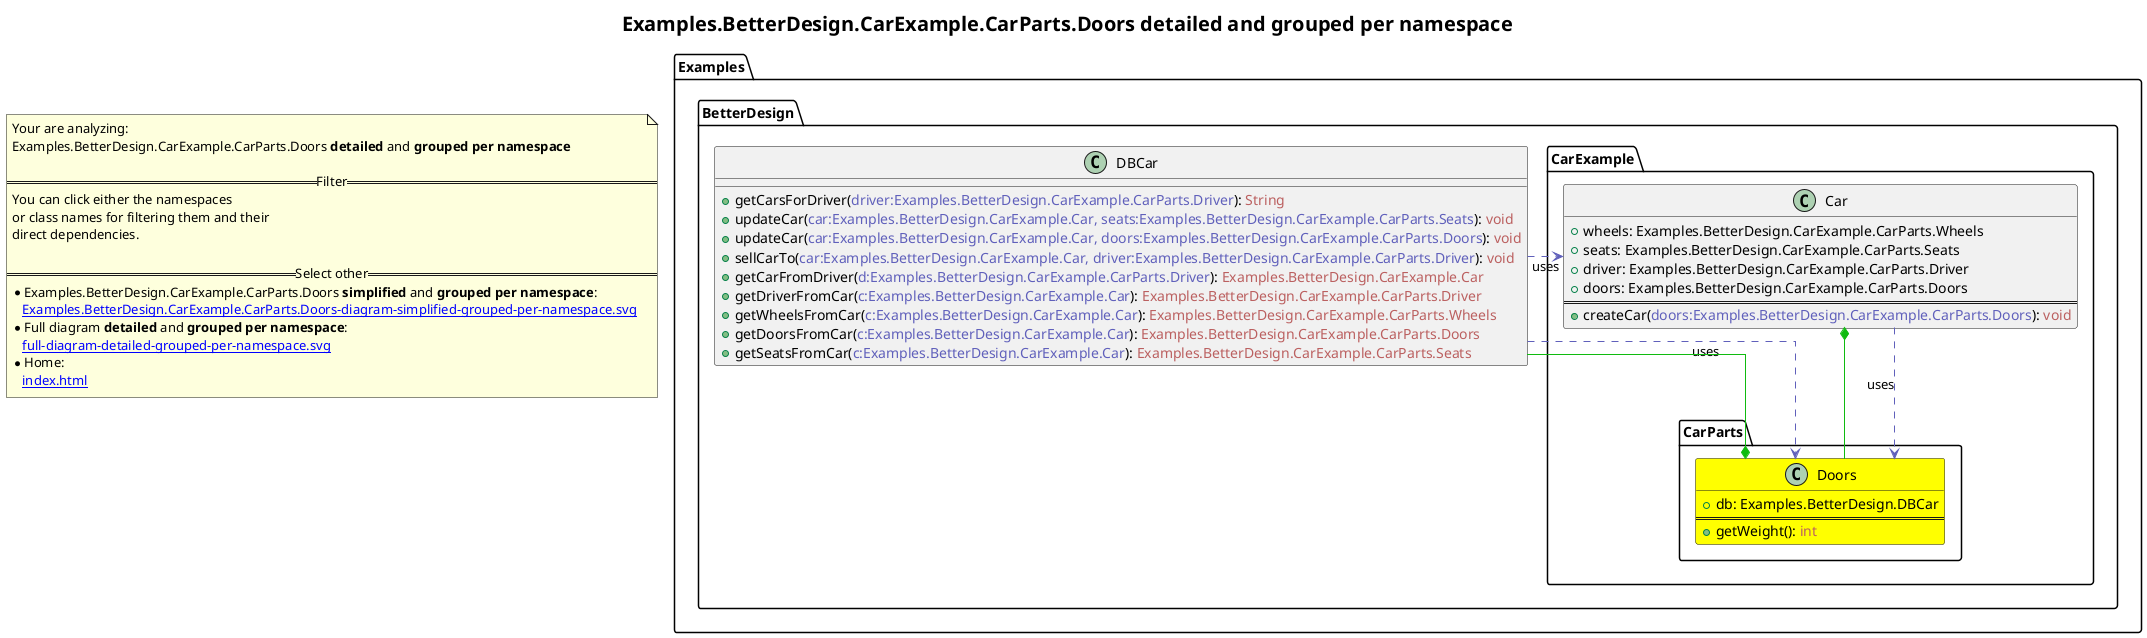 @startuml
skinparam linetype ortho
title <size:20>Examples.BetterDesign.CarExample.CarParts.Doors **detailed** and **grouped per namespace**</size>
note "Your are analyzing:\nExamples.BetterDesign.CarExample.CarParts.Doors **detailed** and **grouped per namespace**\n\n==Filter==\nYou can click either the namespaces \nor class names for filtering them and their\ndirect dependencies.\n\n==Select other==\n* Examples.BetterDesign.CarExample.CarParts.Doors **simplified** and **grouped per namespace**:\n   [[Examples.BetterDesign.CarExample.CarParts.Doors-diagram-simplified-grouped-per-namespace.svg]]\n* Full diagram **detailed** and **grouped per namespace**:\n   [[full-diagram-detailed-grouped-per-namespace.svg]]\n* Home:\n   [[index.html]]" as FloatingNote
namespace Examples [[Examples-diagram-detailed-grouped-per-namespace.svg]] {
namespace Examples.BetterDesign [[Examples.BetterDesign-diagram-detailed-grouped-per-namespace.svg]] {
  class Examples.BetterDesign.DBCar [[Examples.BetterDesign.DBCar-diagram-detailed-grouped-per-namespace.svg]]  {
    + getCarsForDriver(<font color="6060BB">driver:Examples.BetterDesign.CarExample.CarParts.Driver</font>): <font color="BB6060">String</font>
    + updateCar(<font color="6060BB">car:Examples.BetterDesign.CarExample.Car, seats:Examples.BetterDesign.CarExample.CarParts.Seats</font>): <font color="BB6060">void</font>
    + updateCar(<font color="6060BB">car:Examples.BetterDesign.CarExample.Car, doors:Examples.BetterDesign.CarExample.CarParts.Doors</font>): <font color="BB6060">void</font>
    + sellCarTo(<font color="6060BB">car:Examples.BetterDesign.CarExample.Car, driver:Examples.BetterDesign.CarExample.CarParts.Driver</font>): <font color="BB6060">void</font>
    + getCarFromDriver(<font color="6060BB">d:Examples.BetterDesign.CarExample.CarParts.Driver</font>): <font color="BB6060">Examples.BetterDesign.CarExample.Car</font>
    + getDriverFromCar(<font color="6060BB">c:Examples.BetterDesign.CarExample.Car</font>): <font color="BB6060">Examples.BetterDesign.CarExample.CarParts.Driver</font>
    + getWheelsFromCar(<font color="6060BB">c:Examples.BetterDesign.CarExample.Car</font>): <font color="BB6060">Examples.BetterDesign.CarExample.CarParts.Wheels</font>
    + getDoorsFromCar(<font color="6060BB">c:Examples.BetterDesign.CarExample.Car</font>): <font color="BB6060">Examples.BetterDesign.CarExample.CarParts.Doors</font>
    + getSeatsFromCar(<font color="6060BB">c:Examples.BetterDesign.CarExample.Car</font>): <font color="BB6060">Examples.BetterDesign.CarExample.CarParts.Seats</font>
  }
'Compared namespace Examples.BetterDesign [[Examples.BetterDesign-diagram-detailed-grouped-per-namespace.svg]] { with last element of   }
' Closing all previous_sub_namespace_list namespace None because file analysis is finished.
' Closing namespace BetterDesign
}
' Closing namespace Examples
}
namespace Examples [[Examples-diagram-detailed-grouped-per-namespace.svg]] {
namespace Examples.BetterDesign [[Examples.BetterDesign-diagram-detailed-grouped-per-namespace.svg]] {
namespace Examples.BetterDesign.CarExample [[Examples.BetterDesign.CarExample-diagram-detailed-grouped-per-namespace.svg]] {
    class Examples.BetterDesign.CarExample.Car [[Examples.BetterDesign.CarExample.Car-diagram-detailed-grouped-per-namespace.svg]]  {
      + wheels: Examples.BetterDesign.CarExample.CarParts.Wheels
      + seats: Examples.BetterDesign.CarExample.CarParts.Seats
      + driver: Examples.BetterDesign.CarExample.CarParts.Driver
      + doors: Examples.BetterDesign.CarExample.CarParts.Doors
==
      + createCar(<font color="6060BB">doors:Examples.BetterDesign.CarExample.CarParts.Doors</font>): <font color="BB6060">void</font>
    }
'Compared namespace Examples.BetterDesign.CarExample [[Examples.BetterDesign.CarExample-diagram-detailed-grouped-per-namespace.svg]] { with last element of     }
' Closing all previous_sub_namespace_list namespace None because file analysis is finished.
' Closing namespace CarExample
}
' Closing namespace BetterDesign
}
' Closing namespace Examples
}
namespace Examples [[Examples-diagram-detailed-grouped-per-namespace.svg]] {
namespace Examples.BetterDesign [[Examples.BetterDesign-diagram-detailed-grouped-per-namespace.svg]] {
namespace Examples.BetterDesign.CarExample [[Examples.BetterDesign.CarExample-diagram-detailed-grouped-per-namespace.svg]] {
namespace Examples.BetterDesign.CarExample.CarParts [[Examples.BetterDesign.CarExample.CarParts-diagram-detailed-grouped-per-namespace.svg]] {
      class Examples.BetterDesign.CarExample.CarParts.Doors [[Examples.BetterDesign.CarExample.CarParts.Doors-diagram-detailed-grouped-per-namespace.svg]] #yellow {
        + db: Examples.BetterDesign.DBCar
==
        + getWeight(<font color="6060BB"></font>): <font color="BB6060">int</font>
      }
'Compared namespace Examples.BetterDesign.CarExample.CarParts [[Examples.BetterDesign.CarExample.CarParts-diagram-detailed-grouped-per-namespace.svg]] { with last element of       }
' Closing all previous_sub_namespace_list namespace None because file analysis is finished.
' Closing namespace CarParts
}
' Closing namespace CarExample
}
' Closing namespace BetterDesign
}
' Closing namespace Examples
}
 ' *************************************** 
 ' *************************************** 
 ' *************************************** 
' Class relations extracted from namespace:
' Examples.BetterDesign
Examples.BetterDesign.DBCar .[#6060BB].> Examples.BetterDesign.CarExample.Car  : uses 
Examples.BetterDesign.DBCar .[#6060BB].> Examples.BetterDesign.CarExample.CarParts.Doors  : uses 
' Class relations extracted from namespace:
' Examples.BetterDesign.CarExample
Examples.BetterDesign.CarExample.Car *-[#10BB10]- Examples.BetterDesign.CarExample.CarParts.Doors 
Examples.BetterDesign.CarExample.Car .[#6060BB].> Examples.BetterDesign.CarExample.CarParts.Doors  : uses 
' Class relations extracted from namespace:
' Examples.BetterDesign.CarExample.CarParts
Examples.BetterDesign.CarExample.CarParts.Doors *-[#10BB10]- Examples.BetterDesign.DBCar 
@enduml